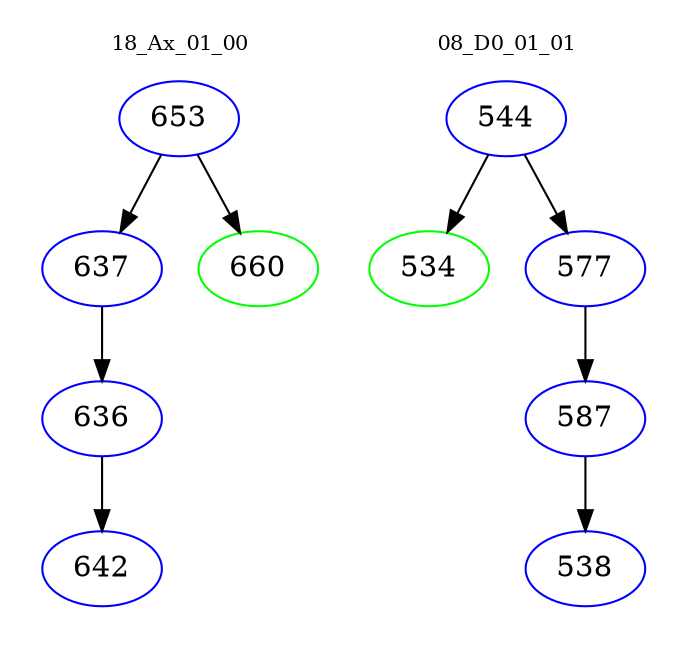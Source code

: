 digraph{
subgraph cluster_0 {
color = white
label = "18_Ax_01_00";
fontsize=10;
T0_653 [label="653", color="blue"]
T0_653 -> T0_637 [color="black"]
T0_637 [label="637", color="blue"]
T0_637 -> T0_636 [color="black"]
T0_636 [label="636", color="blue"]
T0_636 -> T0_642 [color="black"]
T0_642 [label="642", color="blue"]
T0_653 -> T0_660 [color="black"]
T0_660 [label="660", color="green"]
}
subgraph cluster_1 {
color = white
label = "08_D0_01_01";
fontsize=10;
T1_544 [label="544", color="blue"]
T1_544 -> T1_534 [color="black"]
T1_534 [label="534", color="green"]
T1_544 -> T1_577 [color="black"]
T1_577 [label="577", color="blue"]
T1_577 -> T1_587 [color="black"]
T1_587 [label="587", color="blue"]
T1_587 -> T1_538 [color="black"]
T1_538 [label="538", color="blue"]
}
}
